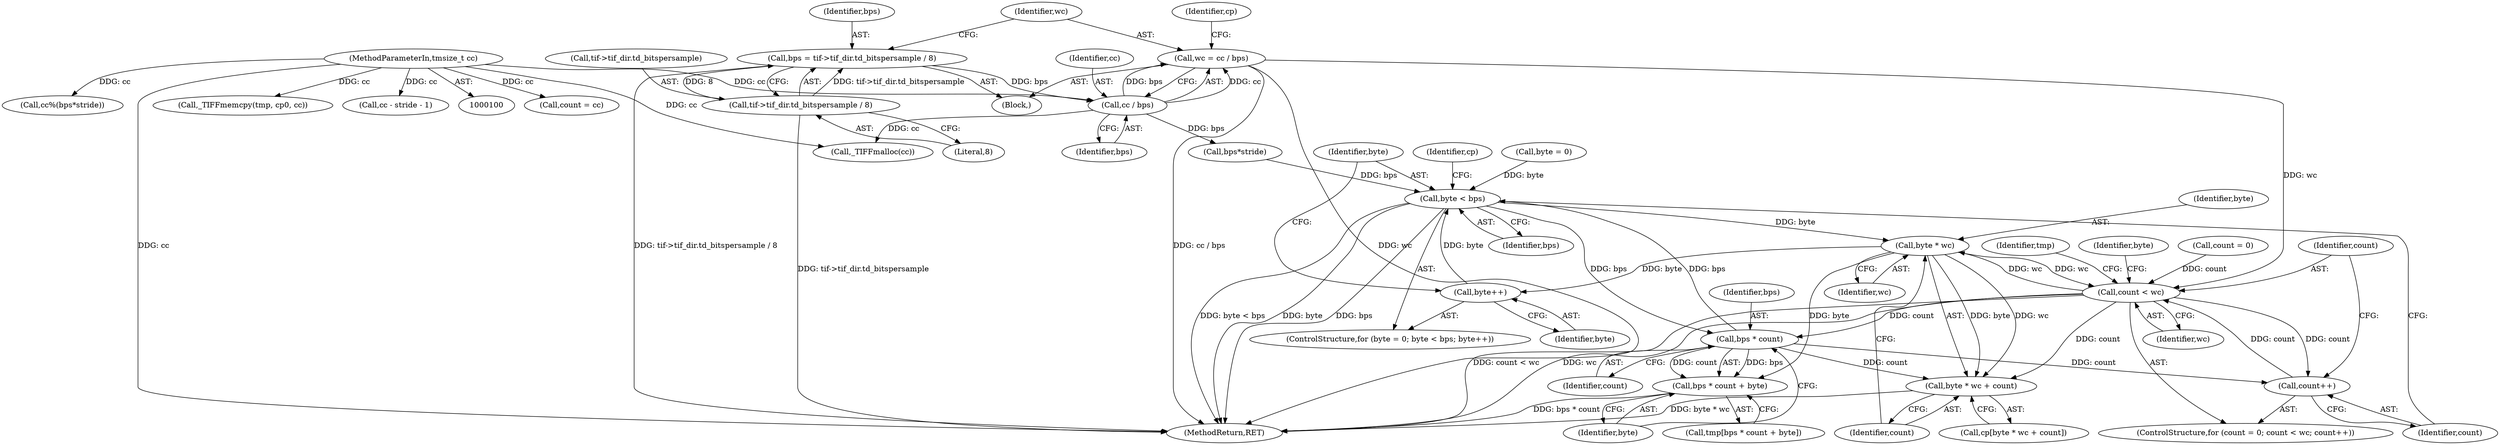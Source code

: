 digraph "0_libtiff_6a984bf7905c6621281588431f384e79d11a2e33_1@integer" {
"1000123" [label="(Call,wc = cc / bps)"];
"1000125" [label="(Call,cc / bps)"];
"1000103" [label="(MethodParameterIn,tmsize_t cc)"];
"1000113" [label="(Call,bps = tif->tif_dir.td_bitspersample / 8)"];
"1000115" [label="(Call,tif->tif_dir.td_bitspersample / 8)"];
"1000173" [label="(Call,count < wc)"];
"1000176" [label="(Call,count++)"];
"1000194" [label="(Call,byte * wc)"];
"1000187" [label="(Call,byte++)"];
"1000184" [label="(Call,byte < bps)"];
"1000201" [label="(Call,bps * count)"];
"1000193" [label="(Call,byte * wc + count)"];
"1000200" [label="(Call,bps * count + byte)"];
"1000116" [label="(Call,tif->tif_dir.td_bitspersample)"];
"1000206" [label="(Identifier,tmp)"];
"1000184" [label="(Call,byte < bps)"];
"1000125" [label="(Call,cc / bps)"];
"1000220" [label="(Call,count = cc)"];
"1000204" [label="(Identifier,byte)"];
"1000182" [label="(Identifier,byte)"];
"1000170" [label="(Call,count = 0)"];
"1000114" [label="(Identifier,bps)"];
"1000197" [label="(Identifier,count)"];
"1000115" [label="(Call,tif->tif_dir.td_bitspersample / 8)"];
"1000144" [label="(Call,cc%(bps*stride))"];
"1000194" [label="(Call,byte * wc)"];
"1000196" [label="(Identifier,wc)"];
"1000180" [label="(ControlStructure,for (byte = 0; byte < bps; byte++))"];
"1000127" [label="(Identifier,bps)"];
"1000174" [label="(Identifier,count)"];
"1000124" [label="(Identifier,wc)"];
"1000113" [label="(Call,bps = tif->tif_dir.td_bitspersample / 8)"];
"1000140" [label="(Call,_TIFFmalloc(cc))"];
"1000193" [label="(Call,byte * wc + count)"];
"1000173" [label="(Call,count < wc)"];
"1000123" [label="(Call,wc = cc / bps)"];
"1000191" [label="(Call,cp[byte * wc + count])"];
"1000186" [label="(Identifier,bps)"];
"1000176" [label="(Call,count++)"];
"1000187" [label="(Call,byte++)"];
"1000131" [label="(Identifier,cp)"];
"1000200" [label="(Call,bps * count + byte)"];
"1000165" [label="(Call,_TIFFmemcpy(tmp, cp0, cc))"];
"1000175" [label="(Identifier,wc)"];
"1000198" [label="(Call,tmp[bps * count + byte])"];
"1000192" [label="(Identifier,cp)"];
"1000195" [label="(Identifier,byte)"];
"1000214" [label="(Call,cc - stride - 1)"];
"1000185" [label="(Identifier,byte)"];
"1000201" [label="(Call,bps * count)"];
"1000181" [label="(Call,byte = 0)"];
"1000203" [label="(Identifier,count)"];
"1000177" [label="(Identifier,count)"];
"1000202" [label="(Identifier,bps)"];
"1000169" [label="(ControlStructure,for (count = 0; count < wc; count++))"];
"1000103" [label="(MethodParameterIn,tmsize_t cc)"];
"1000248" [label="(MethodReturn,RET)"];
"1000126" [label="(Identifier,cc)"];
"1000104" [label="(Block,)"];
"1000146" [label="(Call,bps*stride)"];
"1000121" [label="(Literal,8)"];
"1000188" [label="(Identifier,byte)"];
"1000123" -> "1000104"  [label="AST: "];
"1000123" -> "1000125"  [label="CFG: "];
"1000124" -> "1000123"  [label="AST: "];
"1000125" -> "1000123"  [label="AST: "];
"1000131" -> "1000123"  [label="CFG: "];
"1000123" -> "1000248"  [label="DDG: cc / bps"];
"1000123" -> "1000248"  [label="DDG: wc"];
"1000125" -> "1000123"  [label="DDG: cc"];
"1000125" -> "1000123"  [label="DDG: bps"];
"1000123" -> "1000173"  [label="DDG: wc"];
"1000125" -> "1000127"  [label="CFG: "];
"1000126" -> "1000125"  [label="AST: "];
"1000127" -> "1000125"  [label="AST: "];
"1000103" -> "1000125"  [label="DDG: cc"];
"1000113" -> "1000125"  [label="DDG: bps"];
"1000125" -> "1000140"  [label="DDG: cc"];
"1000125" -> "1000146"  [label="DDG: bps"];
"1000103" -> "1000100"  [label="AST: "];
"1000103" -> "1000248"  [label="DDG: cc"];
"1000103" -> "1000140"  [label="DDG: cc"];
"1000103" -> "1000144"  [label="DDG: cc"];
"1000103" -> "1000165"  [label="DDG: cc"];
"1000103" -> "1000214"  [label="DDG: cc"];
"1000103" -> "1000220"  [label="DDG: cc"];
"1000113" -> "1000104"  [label="AST: "];
"1000113" -> "1000115"  [label="CFG: "];
"1000114" -> "1000113"  [label="AST: "];
"1000115" -> "1000113"  [label="AST: "];
"1000124" -> "1000113"  [label="CFG: "];
"1000113" -> "1000248"  [label="DDG: tif->tif_dir.td_bitspersample / 8"];
"1000115" -> "1000113"  [label="DDG: tif->tif_dir.td_bitspersample"];
"1000115" -> "1000113"  [label="DDG: 8"];
"1000115" -> "1000121"  [label="CFG: "];
"1000116" -> "1000115"  [label="AST: "];
"1000121" -> "1000115"  [label="AST: "];
"1000115" -> "1000248"  [label="DDG: tif->tif_dir.td_bitspersample"];
"1000173" -> "1000169"  [label="AST: "];
"1000173" -> "1000175"  [label="CFG: "];
"1000174" -> "1000173"  [label="AST: "];
"1000175" -> "1000173"  [label="AST: "];
"1000182" -> "1000173"  [label="CFG: "];
"1000206" -> "1000173"  [label="CFG: "];
"1000173" -> "1000248"  [label="DDG: count < wc"];
"1000173" -> "1000248"  [label="DDG: wc"];
"1000170" -> "1000173"  [label="DDG: count"];
"1000176" -> "1000173"  [label="DDG: count"];
"1000194" -> "1000173"  [label="DDG: wc"];
"1000173" -> "1000176"  [label="DDG: count"];
"1000173" -> "1000194"  [label="DDG: wc"];
"1000173" -> "1000193"  [label="DDG: count"];
"1000173" -> "1000201"  [label="DDG: count"];
"1000176" -> "1000169"  [label="AST: "];
"1000176" -> "1000177"  [label="CFG: "];
"1000177" -> "1000176"  [label="AST: "];
"1000174" -> "1000176"  [label="CFG: "];
"1000201" -> "1000176"  [label="DDG: count"];
"1000194" -> "1000193"  [label="AST: "];
"1000194" -> "1000196"  [label="CFG: "];
"1000195" -> "1000194"  [label="AST: "];
"1000196" -> "1000194"  [label="AST: "];
"1000197" -> "1000194"  [label="CFG: "];
"1000194" -> "1000187"  [label="DDG: byte"];
"1000194" -> "1000193"  [label="DDG: byte"];
"1000194" -> "1000193"  [label="DDG: wc"];
"1000184" -> "1000194"  [label="DDG: byte"];
"1000194" -> "1000200"  [label="DDG: byte"];
"1000187" -> "1000180"  [label="AST: "];
"1000187" -> "1000188"  [label="CFG: "];
"1000188" -> "1000187"  [label="AST: "];
"1000185" -> "1000187"  [label="CFG: "];
"1000187" -> "1000184"  [label="DDG: byte"];
"1000184" -> "1000180"  [label="AST: "];
"1000184" -> "1000186"  [label="CFG: "];
"1000185" -> "1000184"  [label="AST: "];
"1000186" -> "1000184"  [label="AST: "];
"1000192" -> "1000184"  [label="CFG: "];
"1000177" -> "1000184"  [label="CFG: "];
"1000184" -> "1000248"  [label="DDG: byte"];
"1000184" -> "1000248"  [label="DDG: bps"];
"1000184" -> "1000248"  [label="DDG: byte < bps"];
"1000181" -> "1000184"  [label="DDG: byte"];
"1000146" -> "1000184"  [label="DDG: bps"];
"1000201" -> "1000184"  [label="DDG: bps"];
"1000184" -> "1000201"  [label="DDG: bps"];
"1000201" -> "1000200"  [label="AST: "];
"1000201" -> "1000203"  [label="CFG: "];
"1000202" -> "1000201"  [label="AST: "];
"1000203" -> "1000201"  [label="AST: "];
"1000204" -> "1000201"  [label="CFG: "];
"1000201" -> "1000193"  [label="DDG: count"];
"1000201" -> "1000200"  [label="DDG: bps"];
"1000201" -> "1000200"  [label="DDG: count"];
"1000193" -> "1000191"  [label="AST: "];
"1000193" -> "1000197"  [label="CFG: "];
"1000197" -> "1000193"  [label="AST: "];
"1000191" -> "1000193"  [label="CFG: "];
"1000193" -> "1000248"  [label="DDG: byte * wc"];
"1000200" -> "1000198"  [label="AST: "];
"1000200" -> "1000204"  [label="CFG: "];
"1000204" -> "1000200"  [label="AST: "];
"1000198" -> "1000200"  [label="CFG: "];
"1000200" -> "1000248"  [label="DDG: bps * count"];
}
